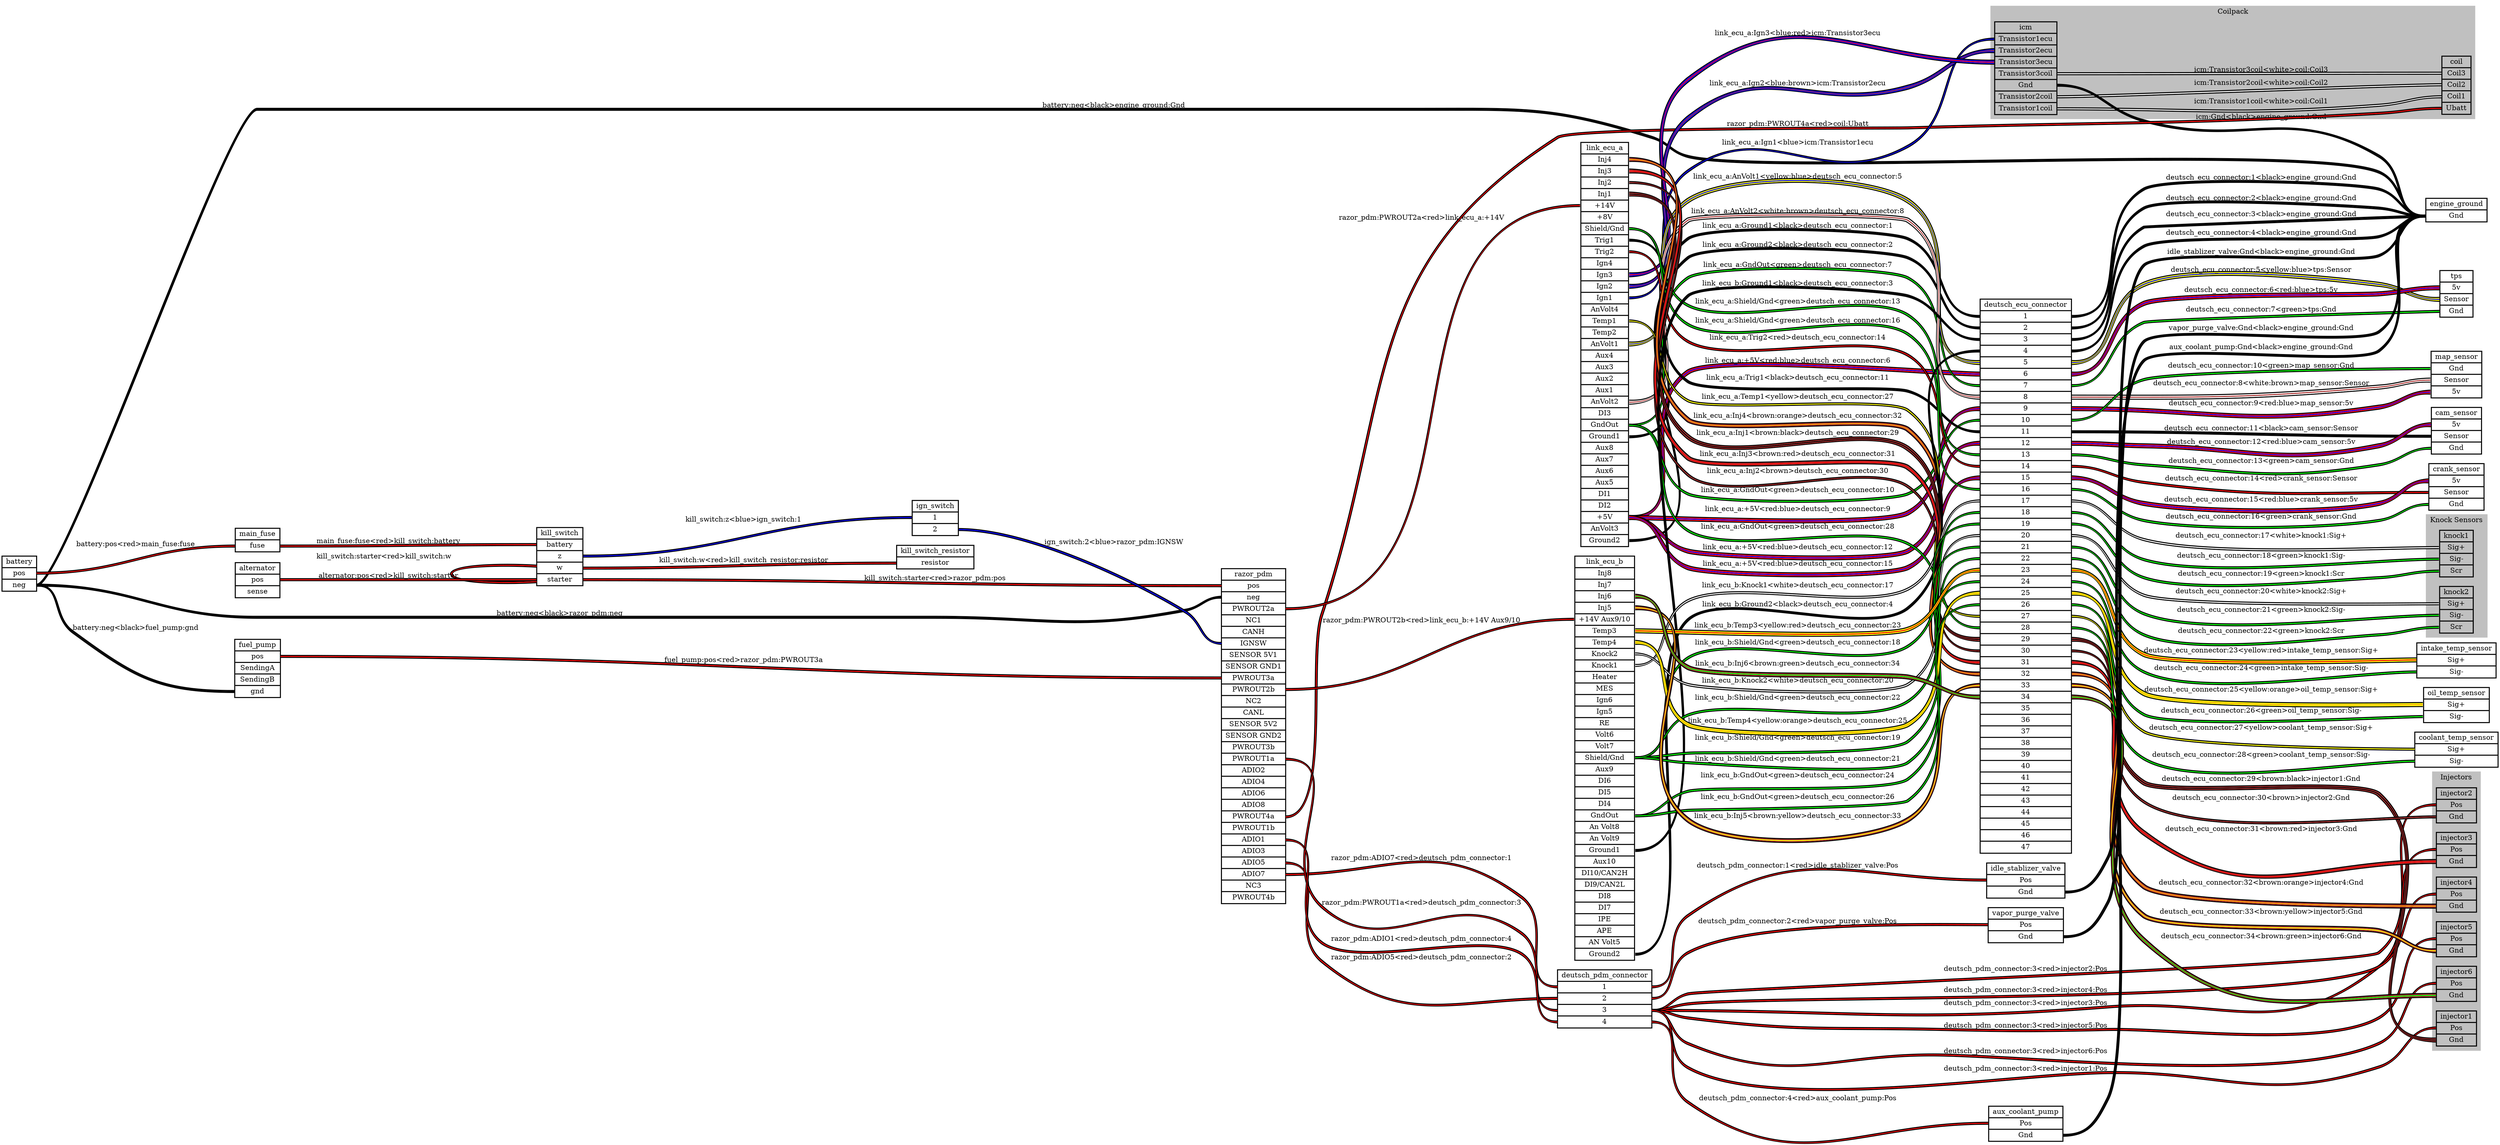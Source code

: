 graph "" {
	graph [bb="0,0,4976,2323.6",
		rankdir=LR,
		ranksep=2
	];
	node [label="\N"];
	subgraph "cluster_Knock Sensors" {
		graph [bb="4832.5,1042.6,4954.5,1285.6",
			color=grey,
			label="Knock Sensors",
			lheight=0.21,
			lp="4893.5,1274.1",
			lwidth=1.47,
			style=filled
		];
		knock1	[height=1.2917,
			label="knock1 | <Sig+> Sig+ | <Sig-> Sig- | <Scr> Scr ",
			pos="4893,1207.6",
			rects="4859.5,1230.6,4926.5,1253.6 4859.5,1207.6,4926.5,1230.6 4859.5,1184.6,4926.5,1207.6 4859.5,1161.6,4926.5,1184.6",
			shape=record,
			style=bold,
			width=0.93056];
		knock2	[height=1.2917,
			label="knock2 | <Sig+> Sig+ | <Sig-> Sig- | <Scr> Scr ",
			pos="4893,1096.6",
			rects="4859.5,1119.6,4926.5,1142.6 4859.5,1096.6,4926.5,1119.6 4859.5,1073.6,4926.5,1096.6 4859.5,1050.6,4926.5,1073.6",
			shape=record,
			style=bold,
			width=0.93056];
	}
	subgraph cluster_Injectors {
		graph [bb="4845,119.63,4941,668.63",
			color=grey,
			label=Injectors,
			lheight=0.21,
			lp="4893,657.13",
			lwidth=0.89,
			style=filled
		];
		injector1	[height=0.97222,
			label="injector1 | <Pos> Pos | <Gnd> Gnd ",
			pos="4893,250.63",
			rects="4853,262.13,4933,285.13 4853,239.13,4933,262.13 4853,216.13,4933,239.13",
			shape=record,
			style=bold,
			width=1.1111];
		injector2	[height=0.97222,
			label="injector2 | <Pos> Pos | <Gnd> Gnd ",
			pos="4893,602.63",
			rects="4853,614.13,4933,637.13 4853,591.13,4933,614.13 4853,568.13,4933,591.13",
			shape=record,
			style=bold,
			width=1.1111];
		injector3	[height=0.97222,
			label="injector3 | <Pos> Pos | <Gnd> Gnd ",
			pos="4893,426.63",
			rects="4853,438.13,4933,461.13 4853,415.13,4933,438.13 4853,392.13,4933,415.13",
			shape=record,
			style=bold,
			width=1.1111];
		injector4	[height=0.97222,
			label="injector4 | <Pos> Pos | <Gnd> Gnd ",
			pos="4893,338.63",
			rects="4853,350.13,4933,373.13 4853,327.13,4933,350.13 4853,304.13,4933,327.13",
			shape=record,
			style=bold,
			width=1.1111];
		injector5	[height=0.97222,
			label="injector5 | <Pos> Pos | <Gnd> Gnd ",
			pos="4893,514.63",
			rects="4853,526.13,4933,549.13 4853,503.13,4933,526.13 4853,480.13,4933,503.13",
			shape=record,
			style=bold,
			width=1.1111];
		injector6	[height=0.97222,
			label="injector6 | <Pos> Pos | <Gnd> Gnd ",
			pos="4893,162.63",
			rects="4853,174.13,4933,197.13 4853,151.13,4933,174.13 4853,128.13,4933,151.13",
			shape=record,
			style=bold,
			width=1.1111];
	}
	subgraph cluster_Coilpack {
		graph [bb="3964.5,2092.6,4930,2315.6",
			color=grey,
			label=Coilpack,
			lheight=0.21,
			lp="4447.2,2304.1",
			lwidth=0.85,
			style=filled
		];
		icm	[height=2.5694,
			label="icm | <Transistor1ecu> Transistor1ecu | <Transistor2ecu> Transistor2ecu | <Transistor3ecu> Transistor3ecu | <Transistor3coil> Transistor3coil | <\
Gnd> Gnd | <Transistor2coil> Transistor2coil | <Transistor1coil> Transistor1coil ",
			pos="4034.5,2192.6",
			rects="3972.5,2261.6,4096.5,2284.6 3972.5,2238.6,4096.5,2261.6 3972.5,2215.6,4096.5,2238.6 3972.5,2192.6,4096.5,2215.6 3972.5,2169.6,4096.5,\
2192.6 3972.5,2146.6,4096.5,2169.6 3972.5,2123.6,4096.5,2146.6 3972.5,2100.6,4096.5,2123.6",
			shape=record,
			style=bold,
			width=1.7222];
		coil	[height=1.6111,
			label="coil | <Coil3> Coil3 | <Coil2> Coil2 | <Coil1> Coil1 | <Ubatt> Ubatt ",
			pos="4893,2174.6",
			rects="4864,2209.1,4922,2232.1 4864,2186.1,4922,2209.1 4864,2163.1,4922,2186.1 4864,2140.1,4922,2163.1 4864,2117.1,4922,2140.1",
			shape=record,
			style=bold,
			width=0.80556];
		icm:Transistor1coil -- coil:Coil1	[color="black:white:black",
			label="icm:Transistor1coil<white>coil:Coil1",
			lp="4504,2152.1",
			penwidth=2,
			pos="4097.5,2111.6 4174.3,2111.6 4193.3,2117.5 4270,2121.6 4478,2132.8 4530,2133.7 4738,2144.6 4793.6,2147.5 4807.4,2151.6 4863,2151.6"];
		icm:Transistor2coil -- coil:Coil2	[color="black:white:black",
			label="icm:Transistor2coil<white>coil:Coil2",
			lp="4504,2183.1",
			penwidth=2,
			pos="4097.5,2134.6 4175,2134.6 4192.8,2153.1 4270,2159.6 4532.7,2181.9 4599.4,2174.6 4863,2174.6"];
		icm:Transistor3coil -- coil:Coil3	[color="black:white:black",
			label="icm:Transistor3coil<white>coil:Coil3",
			lp="4504,2207.1",
			penwidth=2,
			pos="4097.5,2180.6 4174.4,2180.6 4193.2,2191.3 4270,2194.6 4533.3,2206 4599.4,2197.6 4863,2197.6"];
	}
	engine_ground	[height=0.65278,
		label="engine_ground | <Gnd> Gnd ",
		pos="4893,1853.6",
		rects="4832,1853.6,4954,1876.6 4832,1830.6,4954,1853.6",
		shape=record,
		style=bold,
		width=1.6944];
	icm:Gnd -- engine_ground:Gnd	[color="black:black:black",
		label="icm:Gnd<black>engine_ground:Gnd",
		lp="4504,2110.1",
		penwidth=2,
		pos="4097.5,2157.6 4178,2157.6 4191.6,2120.9 4270,2102.6 4474.8,2055 4568.4,2157.1 4738,2032.6 4814.1,1976.8 4736.6,1841.6 4831,1841.6"];
	battery	[height=0.97222,
		label="battery | <pos> pos | <neg> neg ",
		pos="34.5,1798.6",
		rects="0,1810.1,69,1833.1 0,1787.1,69,1810.1 0,1764.1,69,1787.1",
		shape=record,
		style=bold,
		width=0.95833];
	battery:neg -- engine_ground:Gnd	[color="black:black:black",
		label="battery:neg<black>engine_ground:Gnd",
		lp="2216.5,2043.1",
		penwidth=2,
		pos="69,1775.6 295.95,1775.6 281.55,2035.6 508.5,2035.6 508.5,2035.6 508.5,2035.6 2831,2035.6 2937,2035.6 4644.8,2025.1 4738,1974.6 4801.4,\
1940.3 4758.9,1841.6 4831,1841.6"];
	main_fuse	[height=0.65278,
		label="main_fuse | <fuse> fuse ",
		pos="509.5,1824.6",
		rects="465,1824.6,554,1847.6 465,1801.6,554,1824.6",
		shape=record,
		style=bold,
		width=1.2361];
	battery:pos -- main_fuse:fuse	[color="black:red:black",
		label="battery:pos<red>main_fuse:fuse",
		lp="266.5,1819.1",
		penwidth=2,
		pos="69,1798.6 244.67,1798.6 288.33,1812.6 464,1812.6"];
	razor_pdm	[height=9.2778,
		label="razor_pdm | <pos> pos | <neg> neg | <PWROUT2a> PWROUT2a | <NC1> NC1 | <CANH> CANH | <IGNSW> IGNSW | <SENSOR 5V1> SENSOR 5V1 | <SENSOR \
GND1> SENSOR GND1 | <PWROUT3a> PWROUT3a | <PWROUT2b> PWROUT2b | <NC2> NC2 | <CANL> CANL | <SENSOR 5V2> SENSOR 5V2 | <SENSOR GND2> \
SENSOR GND2 | <PWROUT3b> PWROUT3b | <PWROUT1a> PWROUT1a | <ADIO2> ADIO2 | <ADIO4> ADIO4 | <ADIO6> ADIO6 | <ADIO8> ADIO8 | <PWROUT4a> \
PWROUT4a | <PWROUT1b> PWROUT1b | <ADIO1> ADIO1 | <ADIO3> ADIO3 | <ADIO5> ADIO5 | <ADIO7> ADIO7 | <NC3> NC3 | <PWROUT4b> PWROUT4b ",
		pos="2495,1240.6",
		rects="2431,1551.1,2559,1574.1 2431,1528.1,2559,1551.1 2431,1505.1,2559,1528.1 2431,1482.1,2559,1505.1 2431,1459.1,2559,1482.1 2431,1436.1,\
2559,1459.1 2431,1413.1,2559,1436.1 2431,1390.1,2559,1413.1 2431,1367.1,2559,1390.1 2431,1344.1,2559,1367.1 2431,1321.1,2559,1344.1 \
2431,1298.1,2559,1321.1 2431,1275.1,2559,1298.1 2431,1252.1,2559,1275.1 2431,1229.1,2559,1252.1 2431,1206.1,2559,1229.1 2431,1183.1,\
2559,1206.1 2431,1160.1,2559,1183.1 2431,1137.1,2559,1160.1 2431,1114.1,2559,1137.1 2431,1091.1,2559,1114.1 2431,1068.1,2559,1091.1 \
2431,1045.1,2559,1068.1 2431,1022.1,2559,1045.1 2431,999.13,2559,1022.1 2431,976.13,2559,999.13 2431,953.13,2559,976.13 2431,930.13,\
2559,953.13 2431,907.13,2559,930.13",
		shape=record,
		style=bold,
		width=1.7778];
	battery:neg -- razor_pdm:neg	[color="black:black:black",
		label="battery:neg<black>razor_pdm:neg",
		lp="1112,1524.1",
		penwidth=2,
		pos="69,1775.6 295.73,1775.6 281.77,1516.6 508.5,1516.6 508.5,1516.6 508.5,1516.6 1861.5,1516.6 2114.6,1516.6 2177.9,1516.6 2431,1516.6"];
	fuel_pump	[height=1.6111,
		label="fuel_pump | <pos> pos | <SendingA> SendingA | <SendingB> SendingB | <gnd> gnd ",
		pos="509.5,1381.6",
		rects="464,1416.1,555,1439.1 464,1393.1,555,1416.1 464,1370.1,555,1393.1 464,1347.1,555,1370.1 464,1324.1,555,1347.1",
		shape=record,
		style=bold,
		width=1.2639];
	battery:neg -- fuel_pump:gnd	[color="black:black:black",
		label="battery:neg<black>fuel_pump:gnd",
		lp="266.5,1495.1",
		penwidth=2,
		pos="69,1775.6 200.94,1775.6 57.223,1589.6 141,1487.6 241.74,1365.1 305.34,1335.6 464,1335.6"];
	kill_switch	[height=1.6111,
		label="kill_switch | <battery> battery | <z> z | <w> w | <starter> starter ",
		pos="1112,1650.6",
		rects="1066,1685.1,1158,1708.1 1066,1662.1,1158,1685.1 1066,1639.1,1158,1662.1 1066,1616.1,1158,1639.1 1066,1593.1,1158,1616.1",
		shape=record,
		style=bold,
		width=1.2778];
	main_fuse:fuse -- kill_switch:battery	[color="black:red:black",
		label="main_fuse:fuse<red>kill_switch:battery",
		lp="770.5,1814.1",
		penwidth=2,
		pos="555,1812.6 789.93,1812.6 830.07,1673.6 1065,1673.6"];
	razor_pdm:PWROUT4a -- coil:Ubatt	[color="black:red:black",
		label="razor_pdm:PWROUT4a<red>coil:Ubatt",
		lp="3580,2091.1",
		penwidth=2,
		pos="2559,1079.6 2647.5,1079.6 2575.2,1803.9 2631,1872.6 2768.7,2042.2 2889.1,1963.5 3101,2016.6 3215.2,2045.2 3243.9,2055.4 3361,2067.6 \
3969.8,2131 4134.7,1983.7 4738,2086.6 4795.8,2096.5 4804.4,2128.6 4863,2128.6"];
	link_ecu_a	[height=11.194,
		label="link_ecu_a | <Inj4> Inj4 | <Inj3> Inj3 | <Inj2> Inj2 | <Inj1> Inj1 | <+14V> +14V | <+8V> +8V | <Shield/Gnd> Shield/Gnd | <Trig1> \
Trig1 | <Trig2> Trig2 | <Ign4> Ign4 | <Ign3> Ign3 | <Ign2> Ign2 | <Ign1> Ign1 | <AnVolt4> AnVolt4 | <Temp1> Temp1 | <Temp2> Temp2 | <\
AnVolt1> AnVolt1 | <Aux4> Aux4 | <Aux3> Aux3 | <Aux2> Aux2 | <Aux1> Aux1 | <AnVolt2> AnVolt2 | <DI3> DI3 | <GndOut> GndOut | <Ground1> \
Ground1 | <Aux8> Aux8 | <Aux7> Aux7 | <Aux6> Aux6 | <Aux5> Aux5 | <DI1> DI1 | <DI2> DI2 | <+5V> +5V | <AnVolt3> AnVolt3 | <Ground2> \
Ground2 ",
		pos="3195,1604.6",
		rects="3147.5,1984.1,3242.5,2007.1 3147.5,1961.1,3242.5,1984.1 3147.5,1938.1,3242.5,1961.1 3147.5,1915.1,3242.5,1938.1 3147.5,1892.1,3242.5,\
1915.1 3147.5,1869.1,3242.5,1892.1 3147.5,1846.1,3242.5,1869.1 3147.5,1823.1,3242.5,1846.1 3147.5,1800.1,3242.5,1823.1 3147.5,1777.1,\
3242.5,1800.1 3147.5,1754.1,3242.5,1777.1 3147.5,1731.1,3242.5,1754.1 3147.5,1708.1,3242.5,1731.1 3147.5,1685.1,3242.5,1708.1 3147.5,\
1662.1,3242.5,1685.1 3147.5,1639.1,3242.5,1662.1 3147.5,1616.1,3242.5,1639.1 3147.5,1593.1,3242.5,1616.1 3147.5,1570.1,3242.5,1593.1 \
3147.5,1547.1,3242.5,1570.1 3147.5,1524.1,3242.5,1547.1 3147.5,1501.1,3242.5,1524.1 3147.5,1478.1,3242.5,1501.1 3147.5,1455.1,3242.5,\
1478.1 3147.5,1432.1,3242.5,1455.1 3147.5,1409.1,3242.5,1432.1 3147.5,1386.1,3242.5,1409.1 3147.5,1363.1,3242.5,1386.1 3147.5,1340.1,\
3242.5,1363.1 3147.5,1317.1,3242.5,1340.1 3147.5,1294.1,3242.5,1317.1 3147.5,1271.1,3242.5,1294.1 3147.5,1248.1,3242.5,1271.1 3147.5,\
1225.1,3242.5,1248.1 3147.5,1202.1,3242.5,1225.1",
		shape=record,
		style=bold,
		width=1.3194];
	razor_pdm:PWROUT2a -- link_ecu_a:"+14V"	[color="black:red:black",
		label="razor_pdm:PWROUT2a<red>link_ecu_a:+14V",
		lp="2830,1861.1",
		penwidth=2,
		pos="2559,1493.6 2871.5,1493.6 2833.5,1880.6 3146,1880.6"];
	link_ecu_b	[height=11.194,
		label="link_ecu_b | <Inj8> Inj8 | <Inj7> Inj7 | <Inj6> Inj6 | <Inj5> Inj5 | <+14V Aux9/10> +14V Aux9/10 | <Temp3> Temp3 | <Temp4> Temp4 | <\
Knock2> Knock2 | <Knock1> Knock1 | <Heater> Heater | <MES> MES | <Ign6> Ign6 | <Ign5> Ign5 | <RE> RE | <Volt6> Volt6 | <Volt7> Volt7 | <\
Shield/Gnd> Shield/Gnd | <Aux9> Aux9 | <DI6> DI6 | <DI5> DI5 | <DI4> DI4 | <GndOut> GndOut | <An Volt8> An Volt8 | <An Volt9> An \
Volt9 | <Ground1> Ground1 | <Aux10> Aux10 | <DI10/CAN2H> DI10/CAN2H | <DI9/CAN2L> DI9/CAN2L | <DI8> DI8 | <DI7> DI7 | <IPE> IPE | <\
APE> APE | <AN Volt5> AN Volt5 | <Ground2> Ground2 ",
		pos="3195,780.63",
		rects="3135.5,1160.1,3254.5,1183.1 3135.5,1137.1,3254.5,1160.1 3135.5,1114.1,3254.5,1137.1 3135.5,1091.1,3254.5,1114.1 3135.5,1068.1,3254.5,\
1091.1 3135.5,1045.1,3254.5,1068.1 3135.5,1022.1,3254.5,1045.1 3135.5,999.13,3254.5,1022.1 3135.5,976.13,3254.5,999.13 3135.5,953.13,\
3254.5,976.13 3135.5,930.13,3254.5,953.13 3135.5,907.13,3254.5,930.13 3135.5,884.13,3254.5,907.13 3135.5,861.13,3254.5,884.13 3135.5,\
838.13,3254.5,861.13 3135.5,815.13,3254.5,838.13 3135.5,792.13,3254.5,815.13 3135.5,769.13,3254.5,792.13 3135.5,746.13,3254.5,769.13 \
3135.5,723.13,3254.5,746.13 3135.5,700.13,3254.5,723.13 3135.5,677.13,3254.5,700.13 3135.5,654.13,3254.5,677.13 3135.5,631.13,3254.5,\
654.13 3135.5,608.13,3254.5,631.13 3135.5,585.13,3254.5,608.13 3135.5,562.13,3254.5,585.13 3135.5,539.13,3254.5,562.13 3135.5,516.13,\
3254.5,539.13 3135.5,493.13,3254.5,516.13 3135.5,470.13,3254.5,493.13 3135.5,447.13,3254.5,470.13 3135.5,424.13,3254.5,447.13 3135.5,\
401.13,3254.5,424.13 3135.5,378.13,3254.5,401.13",
		shape=record,
		style=bold,
		width=1.6528];
	razor_pdm:PWROUT2b -- link_ecu_b:"+14V Aux9/10"	[color="black:red:black",
		label="razor_pdm:PWROUT2b<red>link_ecu_b:+14V Aux9/10",
		lp="2830,1332.1",
		penwidth=2,
		pos="2559,1332.6 2842.5,1332.6 2850.5,1056.6 3134,1056.6"];
	deutsch_pdm_connector	[height=1.6111,
		label="deutsch_pdm_connector | <1> 1 | <2> 2 | <3> 3 | <4> 4 ",
		pos="3195,301.63",
		rects="3101,336.13,3289,359.13 3101,313.13,3289,336.13 3101,290.13,3289,313.13 3101,267.13,3289,290.13 3101,244.13,3289,267.13",
		shape=record,
		style=bold,
		width=2.6111];
	razor_pdm:ADIO7 -- deutsch_pdm_connector:1	[color="black:red:black",
		label="razor_pdm:ADIO7<red>deutsch_pdm_connector:1",
		lp="2830,903.13",
		penwidth=2,
		pos="2559,964.63 2577.8,964.63 3018.3,493.1 3029,477.63 3071.7,415.76 3025.8,324.63 3101,324.63"];
	razor_pdm:ADIO5 -- deutsch_pdm_connector:2	[color="black:red:black",
		label="razor_pdm:ADIO5<red>deutsch_pdm_connector:2",
		lp="2830,466.13",
		penwidth=2,
		pos="2559,987.63 2677.6,987.63 2555.3,549.99 2631,458.63 2771.5,289.03 2880.8,301.63 3101,301.63"];
	razor_pdm:PWROUT1a -- deutsch_pdm_connector:3	[color="black:red:black",
		label="razor_pdm:PWROUT1a<red>deutsch_pdm_connector:3",
		lp="2830,1063.1",
		penwidth=2,
		pos="2559,1194.6 2628.6,1194.6 2576.2,1098.5 2631,1055.6 2774.2,943.38 2909.1,1096.5 3029,959.63 3129.3,845.19 2948.8,278.63 3101,278.63"];
	razor_pdm:ADIO1 -- deutsch_pdm_connector:4	[color="black:red:black",
		label="razor_pdm:ADIO1<red>deutsch_pdm_connector:4",
		lp="2830,948.13",
		penwidth=2,
		pos="2559,1033.6 2611.3,1033.6 2584.8,965.16 2631,940.63 2709.3,899.02 2965,975.92 3029,914.63 3135.4,812.75 2953.7,255.63 3101,255.63"];
	fuel_pump:pos -- razor_pdm:PWROUT3a	[color="black:red:black",
		label="fuel_pump:pos<red>razor_pdm:PWROUT3a",
		lp="1478.5,1395.1",
		penwidth=2,
		pos="555,1404.6 1389.1,1404.6 1596.9,1355.6 2431,1355.6"];
	kill_switch:starter -- razor_pdm:pos	[color="black:red:black",
		label="kill_switch:starter<red>razor_pdm:pos",
		lp="1860.5,1580.1",
		penwidth=2,
		pos="1159,1604.6 1408.3,1604.6 1470,1585.5 1719,1572.6 2035.4,1556.3 2114.2,1539.6 2431,1539.6"];
	kill_switch:starter -- kill_switch:w	[color="black:red:black",
		label="kill_switch:starter<red>kill_switch:w",
		lp="761.5,1650.6",
		penwidth=2,
		pos="1065.9,1600.6 991.52,1596.3 896,1599.4 896,1616.1 896,1632.8 991.52,1635.9 1065.9,1631.6"];
	kill_switch_resistor	[height=0.65278,
		label="kill_switch_resistor | <resistor> resistor ",
		pos="1860.5,1619.6",
		rects="1783.5,1619.6,1937.5,1642.6 1783.5,1596.6,1937.5,1619.6",
		shape=record,
		style=bold,
		width=2.1389];
	kill_switch:w -- kill_switch_resistor:resistor	[color="black:red:black",
		label="kill_switch:w<red>kill_switch_resistor:resistor",
		lp="1478.5,1632.1",
		penwidth=2,
		pos="1159,1627.6 1436.3,1627.6 1505.2,1607.6 1782.5,1607.6"];
	ign_switch	[height=0.97222,
		label="ign_switch | <1> 1 | <2> 2 ",
		pos="1860.5,1696.6",
		rects="1814.5,1708.1,1906.5,1731.1 1814.5,1685.1,1906.5,1708.1 1814.5,1662.1,1906.5,1685.1",
		shape=record,
		style=bold,
		width=1.2778];
	kill_switch:z -- ign_switch:1	[color="black:blue:black",
		label="kill_switch:z<blue>ign_switch:1",
		lp="1478.5,1697.1",
		penwidth=2,
		pos="1159,1650.6 1450.6,1650.6 1521.9,1696.6 1813.5,1696.6"];
	link_ecu_a:Ign1 -- icm:Transistor1ecu	[color="black:blue:black",
		label="link_ecu_a:Ign1<blue>icm:Transistor1ecu",
		lp="3580,2022.1",
		penwidth=2,
		pos="3244,1696.6 3374.8,1696.6 3255.8,1889 3361,1966.6 3518.6,2082.9 3629.5,1916.6 3799,2014.6 3911.5,2079.7 3841.6,2250.6 3971.5,2250.6"];
	link_ecu_a:Ign2 -- icm:Transistor2ecu	[color="black:blue:brown:blue:black",
		label="link_ecu_a:Ign2<blue:brown>icm:Transistor2ecu",
		lp="3580,2060.1",
		penwidth=2,
		pos="3244,1719.6 3391.3,1719.6 3242.1,1942.7 3361,2029.6 3439.7,2087.1 3710.1,2012.7 3799,2052.6 3898.6,2097.4 3862.3,2227.6 3971.5,2227.6"];
	link_ecu_a:Ign3 -- icm:Transistor3ecu	[color="black:blue:red:blue:black",
		label="link_ecu_a:Ign3<blue:red>icm:Transistor3ecu",
		lp="3580,2231.1",
		penwidth=2,
		pos="3244,1742.6 3414.8,1742.6 3231.3,1997.5 3361,2108.6 3569.5,2287.4 3696.8,2204.6 3971.5,2204.6"];
	deutsch_ecu_connector	[height=15.347,
		label="deutsch_ecu_connector | <1> 1 | <2> 2 | <3> 3 | <4> 4 | <5> 5 | <6> 6 | <7> 7 | <8> 8 | <9> 9 | <10> 10 | <11> 11 | <12> 12 | <13> \
13 | <14> 14 | <15> 15 | <16> 16 | <17> 17 | <18> 18 | <19> 19 | <20> 20 | <21> 21 | <22> 22 | <23> 23 | <24> 24 | <25> 25 | <26> \
26 | <27> 27 | <28> 28 | <29> 29 | <30> 30 | <31> 31 | <32> 32 | <33> 33 | <34> 34 | <35> 35 | <36> 36 | <37> 37 | <38> 38 | <39> \
39 | <40> 40 | <41> 41 | <42> 42 | <43> 43 | <44> 44 | <45> 45 | <46> 46 | <47> 47 ",
		pos="4034.5,1128.6",
		rects="3943.5,1657.6,4125.5,1680.6 3943.5,1634.6,4125.5,1657.6 3943.5,1611.6,4125.5,1634.6 3943.5,1588.6,4125.5,1611.6 3943.5,1565.6,4125.5,\
1588.6 3943.5,1542.6,4125.5,1565.6 3943.5,1519.6,4125.5,1542.6 3943.5,1496.6,4125.5,1519.6 3943.5,1473.6,4125.5,1496.6 3943.5,1450.6,\
4125.5,1473.6 3943.5,1427.6,4125.5,1450.6 3943.5,1404.6,4125.5,1427.6 3943.5,1381.6,4125.5,1404.6 3943.5,1358.6,4125.5,1381.6 3943.5,\
1335.6,4125.5,1358.6 3943.5,1312.6,4125.5,1335.6 3943.5,1289.6,4125.5,1312.6 3943.5,1266.6,4125.5,1289.6 3943.5,1243.6,4125.5,1266.6 \
3943.5,1220.6,4125.5,1243.6 3943.5,1197.6,4125.5,1220.6 3943.5,1174.6,4125.5,1197.6 3943.5,1151.6,4125.5,1174.6 3943.5,1128.6,4125.5,\
1151.6 3943.5,1105.6,4125.5,1128.6 3943.5,1082.6,4125.5,1105.6 3943.5,1059.6,4125.5,1082.6 3943.5,1036.6,4125.5,1059.6 3943.5,1013.6,\
4125.5,1036.6 3943.5,990.63,4125.5,1013.6 3943.5,967.63,4125.5,990.63 3943.5,944.63,4125.5,967.63 3943.5,921.63,4125.5,944.63 3943.5,\
898.63,4125.5,921.63 3943.5,875.63,4125.5,898.63 3943.5,852.63,4125.5,875.63 3943.5,829.63,4125.5,852.63 3943.5,806.63,4125.5,829.63 \
3943.5,783.63,4125.5,806.63 3943.5,760.63,4125.5,783.63 3943.5,737.63,4125.5,760.63 3943.5,714.63,4125.5,737.63 3943.5,691.63,4125.5,\
714.63 3943.5,668.63,4125.5,691.63 3943.5,645.63,4125.5,668.63 3943.5,622.63,4125.5,645.63 3943.5,599.63,4125.5,622.63 3943.5,576.63,\
4125.5,599.63",
		shape=record,
		style=bold,
		width=2.5278];
	link_ecu_a:Ground1 -- deutsch_ecu_connector:1	[color="black:black:black",
		label="link_ecu_a:Ground1<black>deutsch_ecu_connector:1",
		lp="3580,1918.1",
		penwidth=2,
		pos="3244,1420.6 3459.3,1420.6 3191.4,1758.1 3361,1890.6 3399.3,1920.6 3756.8,1914.8 3799,1890.6 3908.2,1828.2 3816.7,1646.6 3942.5,1646.6"];
	link_ecu_a:Ground2 -- deutsch_ecu_connector:2	[color="black:black:black",
		label="link_ecu_a:Ground2<black>deutsch_ecu_connector:2",
		lp="3580,1870.1",
		penwidth=2,
		pos="3244,1213.6 3532.7,1213.6 3139.2,1667.8 3361,1852.6 3379.7,1868.2 3777.7,1864.4 3799,1852.6 3904.1,1794.5 3822.4,1623.6 3942.5,1623.6"];
	link_ecu_a:AnVolt1 -- deutsch_ecu_connector:5	[color="black:yellow:blue:yellow:black",
		label="link_ecu_a:AnVolt1<yellow:blue>deutsch_ecu_connector:5",
		lp="3580,1956.1",
		penwidth=2,
		pos="3244,1604.6 3397.1,1604.6 3235.7,1840.7 3361,1928.6 3400.8,1956.6 3758.9,1956.2 3799,1928.6 3945.7,1827.8 3764.5,1554.6 3942.5,1554.6"];
	link_ecu_a:"+5V" -- deutsch_ecu_connector:6	[color="black:red:blue:red:black",
		label="link_ecu_a:+5V<red:blue>deutsch_ecu_connector:6",
		lp="3580,1389.1",
		penwidth=2,
		pos="3244,1259.6 3312.1,1259.6 3297.7,1333.5 3361,1358.6 3451.6,1394.5 3710.4,1341 3799,1381.6 3882.9,1420.1 3850.2,1531.6 3942.5,1531.6"];
	link_ecu_a:GndOut -- deutsch_ecu_connector:7	[color="black:green:black",
		label="link_ecu_a:GndOut<green>deutsch_ecu_connector:7",
		lp="3580,1832.1",
		penwidth=2,
		pos="3244,1443.6 3416.9,1443.6 3221.6,1712.4 3361,1814.6 3380.6,1829 3778.5,1827.7 3799,1814.6 3925.8,1734.1 3792.3,1508.6 3942.5,1508.6"];
	link_ecu_a:AnVolt2 -- deutsch_ecu_connector:8	[color="black:white:brown:white:black",
		label="link_ecu_a:AnVolt2<white:brown>deutsch_ecu_connector:8",
		lp="3580,1427.1",
		penwidth=2,
		pos="3244,1489.6 3304.6,1489.6 3302.6,1435.8 3361,1419.6 3454.8,1393.7 3703.9,1398.8 3799,1419.6 3867.6,1434.6 3872.3,1485.6 3942.5,1485.6"];
	link_ecu_a:"+5V" -- deutsch_ecu_connector:9	[color="black:red:blue:red:black",
		label="link_ecu_a:+5V<red:blue>deutsch_ecu_connector:9",
		lp="3580,1347.1",
		penwidth=2,
		pos="3244,1259.6 3302.6,1259.6 3304.4,1305.4 3361,1320.6 3455.1,1345.9 3708.4,1303.9 3799,1339.6 3877.1,1370.5 3858.5,1462.6 3942.5,1462.6"];
	link_ecu_a:GndOut -- deutsch_ecu_connector:10	[color="black:green:black",
		label="link_ecu_a:GndOut<green>deutsch_ecu_connector:10",
		lp="3580,1309.1",
		penwidth=2,
		pos="3244,1443.6 3325.8,1443.6 3287,1336.5 3361,1301.6 3405,1280.9 3753.9,1283.4 3799,1301.6 3881.1,1334.7 3854,1439.6 3942.5,1439.6"];
	link_ecu_a:Trig1 -- deutsch_ecu_connector:11	[color="black:black:black",
		label="link_ecu_a:Trig1<black>deutsch_ecu_connector:11",
		lp="3580,1731.1",
		penwidth=2,
		pos="3244,1811.6 3309.1,1811.6 3299.8,1745.9 3361,1723.6 3452.6,1690.3 3717.3,1753.9 3799,1700.6 3917.5,1623.4 3801.1,1416.6 3942.5,1416.6"];
	link_ecu_a:"+5V" -- deutsch_ecu_connector:12	[color="black:red:blue:red:black",
		label="link_ecu_a:+5V<red:blue>deutsch_ecu_connector:12",
		lp="3580,1275.1",
		penwidth=2,
		pos="3244,1259.6 3367.3,1259.6 3683.9,1223.3 3799,1267.6 3878.2,1298.1 3857.6,1393.6 3942.5,1393.6"];
	link_ecu_a:"Shield/Gnd" -- deutsch_ecu_connector:13	[color="black:green:black",
		label="link_ecu_a:Shield/Gnd<green>deutsch_ecu_connector:13",
		lp="3580,1689.1",
		penwidth=2,
		pos="3244,1834.6 3329.6,1834.6 3285.1,1721.2 3361,1681.6 3404.2,1659.1 3758.2,1689.3 3799,1662.6 3920.1,1583.5 3797.9,1370.6 3942.5,1370.6"];
	link_ecu_a:Trig2 -- deutsch_ecu_connector:14	[color="black:red:black",
		label="link_ecu_a:Trig2<red>deutsch_ecu_connector:14",
		lp="3580,1651.1",
		penwidth=2,
		pos="3244,1788.6 3326.8,1788.6 3287.1,1681 3361,1643.6 3404.5,1621.7 3757.9,1650.8 3799,1624.6 3915.9,1550 3803.8,1347.6 3942.5,1347.6"];
	link_ecu_a:"+5V" -- deutsch_ecu_connector:15	[color="black:red:blue:red:black",
		label="link_ecu_a:+5V<red:blue>deutsch_ecu_connector:15",
		lp="3580,1195.1",
		penwidth=2,
		pos="3244,1259.6 3305.1,1259.6 3302.3,1204.3 3361,1187.6 3407.8,1174.4 3753.8,1169.5 3799,1187.6 3880.8,1220.4 3854.3,1324.6 3942.5,1324.6"];
	link_ecu_a:"Shield/Gnd" -- deutsch_ecu_connector:16	[color="black:green:black",
		label="link_ecu_a:Shield/Gnd<green>deutsch_ecu_connector:16",
		lp="3580,1765.1",
		penwidth=2,
		pos="3244,1834.6 3306.3,1834.6 3301.8,1776.8 3361,1757.6 3407.4,1742.6 3760.2,1768 3799,1738.6 3961.9,1615.2 3738.1,1301.6 3942.5,1301.6"];
	link_ecu_a:Temp1 -- deutsch_ecu_connector:27	[color="black:yellow:black",
		label="link_ecu_a:Temp1<yellow>deutsch_ecu_connector:27",
		lp="3580,1613.1",
		penwidth=2,
		pos="3244,1650.6 3299.7,1650.6 3306.5,1617 3361,1605.6 3408.7,1595.7 3761,1617.1 3799,1586.6 3992.2,1431.3 3694.6,1047.6 3942.5,1047.6"];
	link_ecu_a:GndOut -- deutsch_ecu_connector:28	[color="black:green:black",
		label="link_ecu_a:GndOut<green>deutsch_ecu_connector:28",
		lp="3580,1043.1",
		penwidth=2,
		pos="3244,1443.6 3432.6,1443.6 3211.4,1150.6 3361,1035.6 3386.6,1015.9 3910.2,1024.6 3942.5,1024.6"];
	link_ecu_a:Inj1 -- deutsch_ecu_connector:29	[color="black:brown:black:brown:black",
		label="link_ecu_a:Inj1<brown:black>deutsch_ecu_connector:29",
		lp="3580,1575.1",
		penwidth=2,
		pos="3244,1903.6 3402.1,1903.6 3234.1,1662 3361,1567.6 3400.1,1538.6 3761.1,1579.2 3799,1548.6 3994.6,1390.8 3691.2,1001.6 3942.5,1001.6"];
	link_ecu_a:Inj2 -- deutsch_ecu_connector:30	[color="black:brown:black",
		label="link_ecu_a:Inj2<brown>deutsch_ecu_connector:30",
		lp="3580,1537.1",
		penwidth=2,
		pos="3244,1926.6 3427.9,1926.6 3216.1,1643 3361,1529.6 3399.4,1499.6 3761,1541.1 3799,1510.6 3990.1,1357.5 3697.6,978.63 3942.5,978.63"];
	link_ecu_a:Inj3 -- deutsch_ecu_connector:31	[color="black:brown:red:brown:black",
		label="link_ecu_a:Inj3<brown:red>deutsch_ecu_connector:31",
		lp="3580,1465.1",
		penwidth=2,
		pos="3244,1949.6 3468.8,1949.6 3188.4,1601.5 3361,1457.6 3435.9,1395.2 3722.4,1494.9 3799,1434.6 3973.7,1297.3 3720.3,955.63 3942.5,955.63"];
	link_ecu_a:Inj4 -- deutsch_ecu_connector:32	[color="black:brown:orange:brown:black",
		label="link_ecu_a:Inj4<brown:orange>deutsch_ecu_connector:32",
		lp="3580,1499.1",
		penwidth=2,
		pos="3244,1972.6 3464,1972.6 3191,1631.3 3361,1491.6 3398.6,1460.7 3761,1503.1 3799,1472.6 3992.5,1317 3694.2,932.63 3942.5,932.63"];
	link_ecu_b:Ground1 -- deutsch_ecu_connector:3	[color="black:black:black",
		label="link_ecu_b:Ground1<black>deutsch_ecu_connector:3",
		lp="3580,1804.1",
		penwidth=2,
		pos="3256,596.63 3519.3,596.63 3166.8,1598.9 3361,1776.6 3396.9,1809.5 3755,1797.5 3799,1776.6 3890.2,1733.3 3841.6,1600.6 3942.5,1600.6"];
	link_ecu_b:Ground2 -- deutsch_ecu_connector:4	[color="black:black:black",
		label="link_ecu_b:Ground2<black>deutsch_ecu_connector:4",
		lp="3580,1237.1",
		penwidth=2,
		pos="3256,389.63 3439,389.63 3226.8,1082.2 3361,1206.6 3396.7,1239.8 3759.2,1201.5 3799,1229.6 3935.5,1326.3 3775.2,1577.6 3942.5,1577.6"];
	link_ecu_b:Knock1 -- deutsch_ecu_connector:17	[color="black:white:black",
		label="link_ecu_b:Knock1<white>deutsch_ecu_connector:17",
		lp="3580,1123.1",
		penwidth=2,
		pos="3256,964.63 3329.6,964.63 3295.3,1059.4 3361,1092.6 3448,1136.6 3711.3,1073.2 3799,1115.6 3885.9,1157.7 3846,1278.6 3942.5,1278.6"];
	link_ecu_b:"Shield/Gnd" -- deutsch_ecu_connector:18	[color="black:green:black",
		label="link_ecu_b:Shield/Gnd<green>deutsch_ecu_connector:18",
		lp="3580,1081.1",
		penwidth=2,
		pos="3256,780.63 3386.4,780.63 3255.2,978.42 3361,1054.6 3400.5,1083.1 3755.6,1051.4 3799,1073.6 3890.7,1120.6 3839.5,1255.6 3942.5,1255.6"];
	link_ecu_b:"Shield/Gnd" -- deutsch_ecu_connector:19	[color="black:green:black",
		label="link_ecu_b:Shield/Gnd<green>deutsch_ecu_connector:19",
		lp="3580,971.13",
		penwidth=2,
		pos="3256,780.63 3341.1,780.63 3287.2,898.27 3361,940.63 3445.5,989.16 3716.8,911.31 3799,963.63 3913.3,1036.4 3807,1232.6 3942.5,1232.6"];
	link_ecu_b:Knock2 -- deutsch_ecu_connector:20	[color="black:white:black",
		label="link_ecu_b:Knock2<white>deutsch_ecu_connector:20",
		lp="3580,1161.1",
		penwidth=2,
		pos="3256,987.63 3334.8,987.63 3291.6,1093.2 3361,1130.6 3446.8,1176.9 3703.7,1133.1 3799,1153.6 3865.9,1168 3874,1209.6 3942.5,1209.6"];
	link_ecu_b:"Shield/Gnd" -- deutsch_ecu_connector:21	[color="black:green:black",
		label="link_ecu_b:Shield/Gnd<green>deutsch_ecu_connector:21",
		lp="3580,929.13",
		penwidth=2,
		pos="3256,780.63 3327.5,780.63 3296.6,871.4 3361,902.63 3448.7,945.16 3716.4,869.96 3799,921.63 3912.6,992.65 3808.6,1186.6 3942.5,1186.6"];
	link_ecu_b:"Shield/Gnd" -- deutsch_ecu_connector:22	[color="black:green:black",
		label="link_ecu_b:Shield/Gnd<green>deutsch_ecu_connector:22",
		lp="3580,781.13",
		penwidth=2,
		pos="3256,780.63 3376.7,780.63 3700,704.58 3799,773.63 3950.5,879.3 3757.8,1163.6 3942.5,1163.6"];
	link_ecu_b:Temp3 -- deutsch_ecu_connector:23	[color="black:yellow:red:yellow:black",
		label="link_ecu_b:Temp3<yellow:red>deutsch_ecu_connector:23",
		lp="3580,1009.1",
		penwidth=2,
		pos="3256,1033.6 3304.8,1033.6 3312.7,1008.8 3361,1001.6 3457.3,987.28 3708.8,965.09 3799,1001.6 3881.3,1035 3853.7,1140.6 3942.5,1140.6"];
	link_ecu_b:GndOut -- deutsch_ecu_connector:24	[color="black:green:black",
		label="link_ecu_b:GndOut<green>deutsch_ecu_connector:24",
		lp="3580,733.13",
		penwidth=2,
		pos="3256,665.63 3304.3,665.63 3313.4,685.61 3361,693.63 3409.1,701.73 3760,696.25 3799,725.63 3946.8,837.06 3757.4,1116.6 3942.5,1116.6"];
	link_ecu_b:Temp4 -- deutsch_ecu_connector:25	[color="black:yellow:orange:yellow:black",
		label="link_ecu_b:Temp4<yellow:orange>deutsch_ecu_connector:25",
		lp="3580,857.13",
		penwidth=2,
		pos="3256,1010.6 3341.4,1010.6 3285.9,890.32 3361,849.63 3403.8,826.45 3756.8,825.46 3799,849.63 3908.2,912.09 3816.7,1093.6 3942.5,1093.6"];
	link_ecu_b:GndOut -- deutsch_ecu_connector:26	[color="black:green:black",
		label="link_ecu_b:GndOut<green>deutsch_ecu_connector:26",
		lp="3580,682.13",
		penwidth=2,
		pos="3256,665.63 3497.4,665.63 3602.5,534.41 3799,674.63 3951.4,783.37 3755.3,1070.6 3942.5,1070.6"];
	link_ecu_b:Inj5 -- deutsch_ecu_connector:33	[color="black:brown:yellow:brown:black",
		label="link_ecu_b:Inj5<brown:yellow>deutsch_ecu_connector:33",
		lp="3580,820.13",
		penwidth=2,
		pos="3256,1079.6 3383.5,1079.6 3255.6,884.42 3361,812.63 3401.2,785.22 3752.5,798.37 3799,812.63 3872.6,835.17 3865.5,909.63 3942.5,909.63"];
	link_ecu_b:Inj6 -- deutsch_ecu_connector:34	[color="black:brown:green:brown:black",
		label="link_ecu_b:Inj6<brown:green>deutsch_ecu_connector:34",
		lp="3580,891.13",
		penwidth=2,
		pos="3256,1102.6 3363.9,1102.6 3269.7,941.13 3361,883.63 3415.7,849.2 3877.9,886.63 3942.5,886.63"];
	deutsch_pdm_connector:3 -- injector1:Pos	[color="black:red:black",
		label="deutsch_pdm_connector:3<red>injector1:Pos",
		lp="4034.5,133.13",
		penwidth=2,
		pos="3289,278.63 3355,278.63 3304.9,183.43 3361,148.63 3440.1,99.598 4105.1,120.99 4198,125.63 4438.9,137.64 4509.7,101.85 4738,179.63 \
4794.5,198.87 4792.3,250.63 4852,250.63"];
	deutsch_pdm_connector:3 -- injector2:Pos	[color="black:red:black",
		label="deutsch_pdm_connector:3<red>injector2:Pos",
		lp="4034.5,351.13",
		penwidth=2,
		pos="3289,278.63 3322.9,278.63 3327.8,297.06 3361,303.63 3398.6,311.05 4706.8,358.33 4738,380.63 4828.2,445.17 4741.1,602.63 4852,602.63"];
	deutsch_pdm_connector:3 -- injector3:Pos	[color="black:red:black",
		label="deutsch_pdm_connector:3<red>injector3:Pos",
		lp="4034.5,274.13",
		penwidth=2,
		pos="3289,278.63 3450,278.63 4592.5,232.55 4738,301.63 4805.9,333.88 4776.8,426.63 4852,426.63"];
	deutsch_pdm_connector:3 -- injector4:Pos	[color="black:red:black",
		label="deutsch_pdm_connector:3<red>injector4:Pos",
		lp="4034.5,235.13",
		penwidth=2,
		pos="3289,278.63 3323.3,278.63 3327.4,257.71 3361,250.63 3583,203.77 3644.2,232.74 3871,227.63 4256.4,218.94 4375.9,118.46 4738,250.63 \
4798.1,272.57 4788,338.63 4852,338.63"];
	deutsch_pdm_connector:3 -- injector5:Pos	[color="black:red:black",
		label="deutsch_pdm_connector:3<red>injector5:Pos",
		lp="4034.5,305.13",
		penwidth=2,
		pos="3289,278.63 3321.2,278.63 3328.9,284.08 3361,286.63 3513.7,298.76 4606.3,274.48 4738,352.63 4813.7,397.54 4764,514.63 4852,514.63"];
	deutsch_pdm_connector:3 -- injector6:Pos	[color="black:red:black",
		label="deutsch_pdm_connector:3<red>injector6:Pos",
		lp="4034.5,188.13",
		penwidth=2,
		pos="3289,278.63 3330.4,278.63 3322.6,235.02 3361,219.63 3572,135.01 3643.9,191.38 3871,180.63 4306.6,159.99 4415.9,162.63 4852,162.63"];
	idle_stablizer_valve	[height=0.97222,
		label="idle_stablizer_valve | <Pos> Pos | <Gnd> Gnd ",
		pos="4034.5,522.63",
		rects="3956.5,534.13,4112.5,557.13 3956.5,511.13,4112.5,534.13 3956.5,488.13,4112.5,511.13",
		shape=record,
		style=bold,
		width=2.1667];
	deutsch_pdm_connector:1 -- idle_stablizer_valve:Pos	[color="black:red:black",
		label="deutsch_pdm_connector:1<red>idle_stablizer_valve:Pos",
		lp="3580,561.13",
		penwidth=2,
		pos="3289,324.63 3361.4,324.63 3301.3,429.78 3361,470.63 3579.9,620.37 3690.3,522.63 3955.5,522.63"];
	vapor_purge_valve	[height=0.97222,
		label="vapor_purge_valve | <Pos> Pos | <Gnd> Gnd ",
		pos="4034.5,434.63",
		rects="3959.5,446.13,4109.5,469.13 3959.5,423.13,4109.5,446.13 3959.5,400.13,4109.5,423.13",
		shape=record,
		style=bold,
		width=2.0833];
	deutsch_pdm_connector:2 -- vapor_purge_valve:Pos	[color="black:red:black",
		label="deutsch_pdm_connector:2<red>vapor_purge_valve:Pos",
		lp="3580,459.13",
		penwidth=2,
		pos="3289,301.63 3336.5,301.63 3318.5,359.5 3361,380.63 3599.8,499.22 3691.9,434.63 3958.5,434.63"];
	aux_coolant_pump	[height=0.97222,
		label="aux_coolant_pump | <Pos> Pos | <Gnd> Gnd ",
		pos="4034.5,40.625",
		rects="3960.5,52.125,4108.5,75.125 3960.5,29.125,4108.5,52.125 3960.5,6.1254,4108.5,29.125",
		shape=record,
		style=bold,
		width=2.0556];
	deutsch_pdm_connector:4 -- aux_coolant_pump:Pos	[color="black:red:black",
		label="deutsch_pdm_connector:4<red>aux_coolant_pump:Pos",
		lp="3580,90.125",
		penwidth=2,
		pos="3289,255.63 3372.3,255.63 3293.4,131.23 3361,82.625 3577.5,-73.012 3692.8,40.625 3959.5,40.625"];
	ign_switch:2 -- razor_pdm:IGNSW	[color="black:blue:black",
		label="ign_switch:2<blue>razor_pdm:IGNSW",
		lp="2216.5,1684.1",
		penwidth=2,
		pos="1907.5,1673.6 2112.7,1673.6 2198.1,1704.1 2359,1576.6 2417.6,1530.2 2356.2,1424.6 2431,1424.6"];
	alternator	[height=0.97222,
		label="alternator | <pos> pos | <sense> sense ",
		pos="509.5,1604.6",
		rects="465,1616.1,554,1639.1 465,1593.1,554,1616.1 465,1570.1,554,1593.1",
		shape=record,
		style=bold,
		width=1.2361];
	alternator:pos -- kill_switch:starter	[color="black:red:black",
		label="alternator:pos<red>kill_switch:starter",
		lp="770.5,1612.1",
		penwidth=2,
		pos="555,1604.6 781.67,1604.6 838.33,1604.6 1065,1604.6"];
	deutsch_ecu_connector:17 -- knock1:"Sig+"	[color="black:white:black",
		label="deutsch_ecu_connector:17<white>knock1:Sig+",
		lp="4504,1242.1",
		penwidth=2,
		pos="4126.5,1278.6 4193.2,1278.6 4204.2,1245.4 4270,1234.6 4399,1213.6 4727.3,1219.6 4858,1219.6"];
	deutsch_ecu_connector:18 -- knock1:"Sig-"	[color="black:green:black",
		label="deutsch_ecu_connector:18<green>knock1:Sig-",
		lp="4504,1207.1",
		penwidth=2,
		pos="4126.5,1255.6 4195,1255.6 4202.8,1212.5 4270,1199.6 4526.7,1150.4 4596.7,1195.6 4858,1195.6"];
	deutsch_ecu_connector:19 -- knock1:Scr	[color="black:green:black",
		label="deutsch_ecu_connector:19<green>knock1:Scr",
		lp="4504,1165.1",
		penwidth=2,
		pos="4126.5,1232.6 4198.5,1232.6 4200.1,1174.8 4270,1157.6 4371,1132.8 4634.2,1151.2 4738,1157.6 4791.6,1161 4804.3,1172.6 4858,1172.6"];
	deutsch_ecu_connector:20 -- knock2:"Sig+"	[color="black:white:black",
		label="deutsch_ecu_connector:20<white>knock2:Sig+",
		lp="4504,1128.1",
		penwidth=2,
		pos="4126.5,1209.6 4201.5,1209.6 4198,1141.9 4270,1120.6 4395.3,1083.5 4727.3,1108.6 4858,1108.6"];
	deutsch_ecu_connector:21 -- knock2:"Sig-"	[color="black:green:black",
		label="deutsch_ecu_connector:21<green>knock2:Sig-",
		lp="4504,1088.1",
		penwidth=2,
		pos="4126.5,1186.6 4205.8,1186.6 4194.7,1105.4 4270,1080.6 4394.1,1039.8 4727.3,1084.6 4858,1084.6"];
	deutsch_ecu_connector:22 -- knock2:Scr	[color="black:green:black",
		label="deutsch_ecu_connector:22<green>knock2:Scr",
		lp="4504,1051.1",
		penwidth=2,
		pos="4126.5,1163.6 4209.6,1163.6 4191.9,1072 4270,1043.6 4367.8,1008.1 4634.3,1035.9 4738,1043.6 4791.8,1047.6 4804.1,1061.6 4858,1061.6"];
	deutsch_ecu_connector:29 -- injector1:Gnd	[color="black:brown:black:brown:black",
		label="deutsch_ecu_connector:29<brown:black>injector1:Gnd",
		lp="4504,780.13",
		penwidth=2,
		pos="4126.5,1001.6 4246.6,1001.6 4167,834.45 4270,772.63 4359.4,718.96 4661,809.96 4738,739.63 4910.1,582.36 4618.9,227.63 4852,227.63"];
	deutsch_ecu_connector:30 -- injector2:Gnd	[color="black:brown:black",
		label="deutsch_ecu_connector:30<brown>injector2:Gnd",
		lp="4504,732.13",
		penwidth=2,
		pos="4126.5,978.63 4256.2,978.63 4163.2,798.1 4270,724.63 4443.3,605.44 4541.6,729.73 4738,654.63 4794.6,632.97 4791.4,579.63 4852,579.63"];
	deutsch_ecu_connector:31 -- injector3:Gnd	[color="black:brown:red:brown:black",
		label="deutsch_ecu_connector:31<brown:red>injector3:Gnd",
		lp="4504,643.13",
		penwidth=2,
		pos="4126.5,955.63 4282.4,955.63 4147.4,731.86 4270,635.63 4436.4,505.05 4557.1,659.23 4738,549.63 4808.4,506.96 4769.7,403.63 4852,403.63"];
	deutsch_ecu_connector:32 -- injector4:Gnd	[color="black:brown:orange:brown:black",
		label="deutsch_ecu_connector:32<brown:orange>injector4:Gnd",
		lp="4504,538.13",
		penwidth=2,
		pos="4126.5,932.63 4316.2,932.63 4117.5,643.53 4270,530.63 4311.8,499.64 4693.6,535.8 4738,508.63 4823,456.61 4752.4,315.63 4852,315.63"];
	deutsch_ecu_connector:33 -- injector5:Gnd	[color="black:brown:yellow:brown:black",
		label="deutsch_ecu_connector:33<brown:yellow>injector5:Gnd",
		lp="4504,501.13",
		penwidth=2,
		pos="4126.5,909.63 4322.1,909.63 4110.9,607.43 4270,493.63 4375.2,418.37 4722.7,491.63 4852,491.63"];
	deutsch_ecu_connector:34 -- injector6:Gnd	[color="black:brown:green:brown:black",
		label="deutsch_ecu_connector:34<brown:green>injector6:Gnd",
		lp="4504,448.13",
		penwidth=2,
		pos="4126.5,886.63 4334.7,886.63 4135.5,599.57 4270,440.63 4317,385.05 4779.2,139.63 4852,139.63"];
	deutsch_ecu_connector:1 -- engine_ground:Gnd	[color="black:black:black",
		label="deutsch_ecu_connector:1<black>engine_ground:Gnd",
		lp="4504,1963.1",
		penwidth=2,
		pos="4126.5,1646.6 4254.2,1646.6 4159.4,1831.7 4270,1895.6 4450.1,1999.7 4537.2,1949.7 4738,1895.6 4784.2,1883.2 4783.2,1841.6 4831,1841.6"];
	deutsch_ecu_connector:2 -- engine_ground:Gnd	[color="black:black:black",
		label="deutsch_ecu_connector:2<black>engine_ground:Gnd",
		lp="4504,1877.1",
		penwidth=2,
		pos="4126.5,1623.6 4248.5,1623.6 4163.5,1798 4270,1857.6 4315.4,1883 4686.2,1862 4738,1857.6 4779.8,1854.1 4789.1,1841.6 4831,1841.6"];
	deutsch_ecu_connector:3 -- engine_ground:Gnd	[color="black:black:black",
		label="deutsch_ecu_connector:3<black>engine_ground:Gnd",
		lp="4504,1845.1",
		penwidth=2,
		pos="4126.5,1600.6 4242.9,1600.6 4168.7,1762.3 4270,1819.6 4273.4,1821.5 4827.1,1841.6 4831,1841.6"];
	deutsch_ecu_connector:4 -- engine_ground:Gnd	[color="black:black:black",
		label="deutsch_ecu_connector:4<black>engine_ground:Gnd",
		lp="4504,1808.1",
		penwidth=2,
		pos="4126.5,1577.6 4234.5,1577.6 4175.2,1722 4270,1773.6 4361.5,1823.4 4636.7,1776.2 4738,1800.6 4781.9,1811.2 4785.8,1841.6 4831,1841.6"];
	tps	[height=1.2917,
		label="tps | <5v> 5v | <Sensor> Sensor | <Gnd> Gnd ",
		pos="4893,1724.6",
		rects="4860,1747.6,4926,1770.6 4860,1724.6,4926,1747.6 4860,1701.6,4926,1724.6 4860,1678.6,4926,1701.6",
		shape=record,
		style=bold,
		width=0.91667];
	deutsch_ecu_connector:5 -- tps:Sensor	[color="black:yellow:blue:yellow:black",
		label="deutsch_ecu_connector:5<yellow:blue>tps:Sensor",
		lp="4504,1762.1",
		penwidth=2,
		pos="4126.5,1554.6 4232,1554.6 4175.5,1696.7 4270,1743.6 4316.6,1766.7 4686.4,1750.1 4738,1743.6 4793.1,1736.7 4803.5,1712.6 4859,1712.6"];
	deutsch_ecu_connector:6 -- tps:"5v"	[color="black:red:blue:red:black",
		label="deutsch_ecu_connector:6<red:blue>tps:5v",
		lp="4504,1732.1",
		penwidth=2,
		pos="4126.5,1531.6 4226.7,1531.6 4180.2,1661 4270,1705.6 4316.6,1728.8 4686.1,1721 4738,1724.6 4791.9,1728.4 4805,1736.6 4859,1736.6"];
	deutsch_ecu_connector:7 -- tps:Gnd	[color="black:green:black",
		label="deutsch_ecu_connector:7<green>tps:Gnd",
		lp="4504,1693.1",
		penwidth=2,
		pos="4126.5,1508.6 4221.7,1508.6 4183.8,1627.3 4270,1667.6 4284.8,1674.6 4842.6,1689.6 4859,1689.6"];
	map_sensor	[height=1.2917,
		label="map_sensor | <Gnd> Gnd | <Sensor> Sensor | <5v> 5v ",
		pos="4893,1561.6",
		rects="4842.5,1584.6,4943.5,1607.6 4842.5,1561.6,4943.5,1584.6 4842.5,1538.6,4943.5,1561.6 4842.5,1515.6,4943.5,1538.6",
		shape=record,
		style=bold,
		width=1.4028];
	deutsch_ecu_connector:8 -- map_sensor:Sensor	[color="black:white:brown:white:black",
		label="deutsch_ecu_connector:8<white:brown>map_sensor:Sensor",
		lp="4504,1546.1",
		penwidth=2,
		pos="4126.5,1485.6 4191.7,1485.6 4205.4,1507.3 4270,1515.6 4476.6,1542.1 4530.4,1522.5 4738,1538.6 4783.9,1542.2 4795,1549.6 4841,1549.6"];
	deutsch_ecu_connector:9 -- map_sensor:"5v"	[color="black:red:blue:red:black",
		label="deutsch_ecu_connector:9<red:blue>map_sensor:5v",
		lp="4504,1504.1",
		penwidth=2,
		pos="4126.5,1462.6 4194.5,1462.6 4670.9,1485.1 4738,1496.6 4785,1504.7 4793.3,1526.6 4841,1526.6"];
	deutsch_ecu_connector:10 -- map_sensor:Gnd	[color="black:green:black",
		label="deutsch_ecu_connector:10<green>map_sensor:Gnd",
		lp="4504,1580.1",
		penwidth=2,
		pos="4126.5,1439.6 4208,1439.6 4193.6,1525.5 4270,1553.6 4329.6,1575.6 4777.5,1573.6 4841,1573.6"];
	cam_sensor	[height=1.2917,
		label="cam_sensor | <5v> 5v | <Sensor> Sensor | <Gnd> Gnd ",
		pos="4893,1450.6",
		rects="4843,1473.6,4943,1496.6 4843,1450.6,4943,1473.6 4843,1427.6,4943,1450.6 4843,1404.6,4943,1427.6",
		shape=record,
		style=bold,
		width=1.3889];
	deutsch_ecu_connector:11 -- cam_sensor:Sensor	[color="black:black:black",
		label="deutsch_ecu_connector:11<black>cam_sensor:Sensor",
		lp="4504,1455.1",
		penwidth=2,
		pos="4126.5,1416.6 4191.1,1416.6 4205.6,1434.5 4270,1439.6 4523.4,1459.8 4587.8,1438.6 4842,1438.6"];
	deutsch_ecu_connector:12 -- cam_sensor:"5v"	[color="black:red:blue:red:black",
		label="deutsch_ecu_connector:12<red:blue>cam_sensor:5v",
		lp="4504,1428.1",
		penwidth=2,
		pos="4126.5,1393.6 4190.4,1393.6 4206.2,1398.6 4270,1401.6 4374,1406.6 4636.2,1398.7 4738,1420.6 4786.7,1431.1 4792.2,1462.6 4842,1462.6"];
	deutsch_ecu_connector:13 -- cam_sensor:Gnd	[color="black:green:black",
		label="deutsch_ecu_connector:13<green>cam_sensor:Gnd",
		lp="4504,1390.1",
		penwidth=2,
		pos="4126.5,1370.6 4262.4,1370.6 4603.9,1360.5 4738,1382.6 4785.8,1390.5 4793.5,1415.6 4842,1415.6"];
	crank_sensor	[height=1.2917,
		label="crank_sensor | <5v> 5v | <Sensor> Sensor | <Gnd> Gnd ",
		pos="4893,1339.6",
		rects="4838,1362.6,4948,1385.6 4838,1339.6,4948,1362.6 4838,1316.6,4948,1339.6 4838,1293.6,4948,1316.6",
		shape=record,
		style=bold,
		width=1.5278];
	deutsch_ecu_connector:14 -- crank_sensor:Sensor	[color="black:red:black",
		label="deutsch_ecu_connector:14<red>crank_sensor:Sensor",
		lp="4504,1353.1",
		penwidth=2,
		pos="4126.5,1347.6 4442.4,1347.6 4521.1,1327.6 4837,1327.6"];
	deutsch_ecu_connector:15 -- crank_sensor:"5v"	[color="black:red:blue:red:black",
		label="deutsch_ecu_connector:15<red:blue>crank_sensor:5v",
		lp="4504,1316.1",
		penwidth=2,
		pos="4126.5,1324.6 4190.7,1324.6 4205.9,1312.2 4270,1308.6 4373.8,1302.9 4636.2,1287.5 4738,1308.6 4785,1318.4 4789,1351.6 4837,1351.6"];
	deutsch_ecu_connector:16 -- crank_sensor:Gnd	[color="black:green:black",
		label="deutsch_ecu_connector:16<green>crank_sensor:Gnd",
		lp="4504,1286.1",
		penwidth=2,
		pos="4126.5,1301.6 4191.1,1301.6 4205.6,1283.8 4270,1278.6 4477.3,1262.1 4531.7,1252 4738,1278.6 4783.1,1284.5 4791.5,1304.6 4837,1304.6"];
	intake_temp_sensor	[height=0.97222,
		label="intake_temp_sensor | <Sig+> Sig+ | <Sig-> Sig- ",
		pos="4893,997.63",
		rects="4814,1009.1,4972,1032.1 4814,986.13,4972,1009.1 4814,963.13,4972,986.13",
		shape=record,
		style=bold,
		width=2.1944];
	deutsch_ecu_connector:23 -- intake_temp_sensor:"Sig+"	[color="black:yellow:red:yellow:black",
		label="deutsch_ecu_connector:23<yellow:red>intake_temp_sensor:Sig+",
		lp="4504,1014.1",
		penwidth=2,
		pos="4126.5,1140.6 4213.8,1140.6 4189.1,1039.3 4270,1006.6 4381.9,961.43 4692.3,997.63 4813,997.63"];
	deutsch_ecu_connector:24 -- intake_temp_sensor:"Sig-"	[color="black:green:black",
		label="deutsch_ecu_connector:24<green>intake_temp_sensor:Sig-",
		lp="4504,972.13",
		penwidth=2,
		pos="4126.5,1116.6 4219.4,1116.6 4184.7,1001.4 4270,964.63 4317.8,944.04 4686.1,961.18 4738,964.63 4771.6,966.85 4779.4,974.63 4813,974.63"];
	oil_temp_sensor	[height=0.97222,
		label="oil_temp_sensor | <Sig+> Sig+ | <Sig-> Sig- ",
		pos="4893,909.63",
		rects="4827.5,921.13,4958.5,944.13 4827.5,898.13,4958.5,921.13 4827.5,875.13,4958.5,898.13",
		shape=record,
		style=bold,
		width=1.8194];
	deutsch_ecu_connector:25 -- oil_temp_sensor:"Sig+"	[color="black:yellow:orange:yellow:black",
		label="deutsch_ecu_connector:25<yellow:orange>oil_temp_sensor:Sig+",
		lp="4504,943.13",
		penwidth=2,
		pos="4126.5,1093.6 4221.4,1093.6 4184.2,976.04 4270,935.63 4326,909.28 4764.2,909.63 4826,909.63"];
	deutsch_ecu_connector:26 -- oil_temp_sensor:"Sig-"	[color="black:green:black",
		label="deutsch_ecu_connector:26<green>oil_temp_sensor:Sig-",
		lp="4504,898.13",
		penwidth=2,
		pos="4126.5,1070.6 4228.8,1070.6 4178,935.36 4270,890.63 4325.6,863.62 4764.2,886.63 4826,886.63"];
	coolant_temp_sensor	[height=0.97222,
		label="coolant_temp_sensor | <Sig+> Sig+ | <Sig-> Sig- ",
		pos="4893,821.63",
		rects="4810,833.13,4976,856.13 4810,810.13,4976,833.13 4810,787.13,4976,810.13",
		shape=record,
		style=bold,
		width=2.3056];
	deutsch_ecu_connector:27 -- coolant_temp_sensor:"Sig+"	[color="black:yellow:black",
		label="deutsch_ecu_connector:27<yellow>coolant_temp_sensor:Sig+",
		lp="4504,865.13",
		penwidth=2,
		pos="4126.5,1047.6 4232.3,1047.6 4176.9,907.9 4270,857.63 4315.9,832.87 4686,830.15 4738,826.63 4770,824.45 4777.9,821.63 4810,821.63"];
	deutsch_ecu_connector:28 -- coolant_temp_sensor:"Sig-"	[color="black:green:black",
		label="deutsch_ecu_connector:28<green>coolant_temp_sensor:Sig-",
		lp="4504,815.13",
		penwidth=2,
		pos="4126.5,1024.6 4242.1,1024.6 4168.6,863.22 4270,807.63 4322.6,778.77 4750,798.63 4810,798.63"];
	idle_stablizer_valve:Gnd -- engine_ground:Gnd	[color="black:black:black",
		label="idle_stablizer_valve:Gnd<black>engine_ground:Gnd",
		lp="4504,1656.1",
		penwidth=2,
		pos="4113.5,499.63 4161.7,499.63 4175.7,524.88 4198,567.63 4307.3,777.39 4100.5,1464.6 4270,1629.6 4307.3,1665.9 4694.5,1620.1 4738,1648.6 \
4817.6,1700.9 4735.8,1841.6 4831,1841.6"];
	vapor_purge_valve:Gnd -- engine_ground:Gnd	[color="black:black:black",
		label="vapor_purge_valve:Gnd<black>engine_ground:Gnd",
		lp="4504,1618.1",
		penwidth=2,
		pos="4110.5,411.63 4159.5,411.63 4174.9,435.43 4198,478.63 4314.9,697.2 4092.7,1418.5 4270,1591.6 4307.2,1628 4695.5,1580.6 4738,1610.6 \
4828.4,1674.4 4720.3,1841.6 4831,1841.6"];
	aux_coolant_pump:Gnd -- engine_ground:Gnd	[color="black:black:black",
		label="aux_coolant_pump:Gnd<black>engine_ground:Gnd",
		lp="4504,171.13",
		penwidth=2,
		pos="4109.5,17.625 4396.3,17.625 4554.7,-56.901 4738,163.63 4857.4,307.22 4644.3,1841.6 4831,1841.6"];
}
